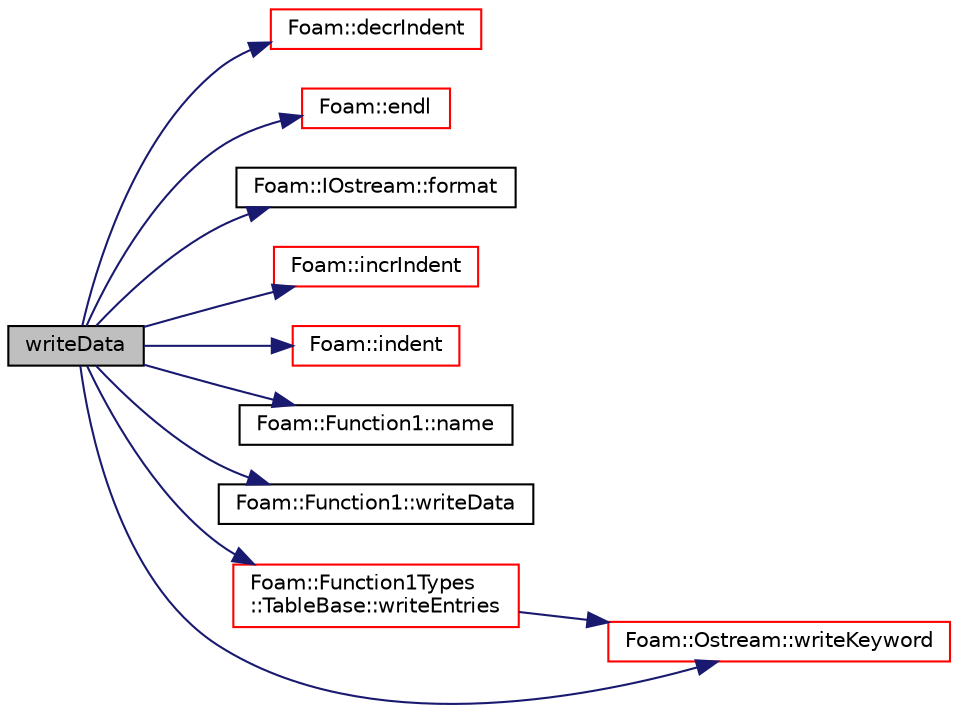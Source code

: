 digraph "writeData"
{
  bgcolor="transparent";
  edge [fontname="Helvetica",fontsize="10",labelfontname="Helvetica",labelfontsize="10"];
  node [fontname="Helvetica",fontsize="10",shape=record];
  rankdir="LR";
  Node393 [label="writeData",height=0.2,width=0.4,color="black", fillcolor="grey75", style="filled", fontcolor="black"];
  Node393 -> Node394 [color="midnightblue",fontsize="10",style="solid",fontname="Helvetica"];
  Node394 [label="Foam::decrIndent",height=0.2,width=0.4,color="red",URL="$a21851.html#a1c3a44e035fae1cd9d5a4a60a7e1c32b",tooltip="Decrement the indent level. "];
  Node393 -> Node396 [color="midnightblue",fontsize="10",style="solid",fontname="Helvetica"];
  Node396 [label="Foam::endl",height=0.2,width=0.4,color="red",URL="$a21851.html#a2db8fe02a0d3909e9351bb4275b23ce4",tooltip="Add newline and flush stream. "];
  Node393 -> Node398 [color="midnightblue",fontsize="10",style="solid",fontname="Helvetica"];
  Node398 [label="Foam::IOstream::format",height=0.2,width=0.4,color="black",URL="$a27333.html#a33bbef3587114a06f7bdc0b91ba57ed9",tooltip="Return current stream format. "];
  Node393 -> Node399 [color="midnightblue",fontsize="10",style="solid",fontname="Helvetica"];
  Node399 [label="Foam::incrIndent",height=0.2,width=0.4,color="red",URL="$a21851.html#a5baff2b2334a238271b33f039e5dde5c",tooltip="Increment the indent level. "];
  Node393 -> Node409 [color="midnightblue",fontsize="10",style="solid",fontname="Helvetica"];
  Node409 [label="Foam::indent",height=0.2,width=0.4,color="red",URL="$a21851.html#ae297c57ea5b952a8bc9e4f30f7ea8701",tooltip="Indent stream. "];
  Node393 -> Node410 [color="midnightblue",fontsize="10",style="solid",fontname="Helvetica"];
  Node410 [label="Foam::Function1::name",height=0.2,width=0.4,color="black",URL="$a28813.html#ade4113569ef0db70665fded275a5e38e",tooltip="Return the name of the entry. "];
  Node393 -> Node411 [color="midnightblue",fontsize="10",style="solid",fontname="Helvetica"];
  Node411 [label="Foam::Function1::writeData",height=0.2,width=0.4,color="black",URL="$a28813.html#a4a9a5e81ef203c89a365d47f0acc39b9",tooltip="Write in dictionary format. "];
  Node393 -> Node412 [color="midnightblue",fontsize="10",style="solid",fontname="Helvetica"];
  Node412 [label="Foam::Function1Types\l::TableBase::writeEntries",height=0.2,width=0.4,color="red",URL="$a28833.html#a73e7f1792444ba2b044bf833a415c73d",tooltip="Write keywords only in dictionary format. Used for non-inline. "];
  Node412 -> Node405 [color="midnightblue",fontsize="10",style="solid",fontname="Helvetica"];
  Node405 [label="Foam::Ostream::writeKeyword",height=0.2,width=0.4,color="red",URL="$a27345.html#a3c58b2bb9174ea3c4a5fa58095d1290e",tooltip="Write the keyword followed by an appropriate indentation. "];
  Node393 -> Node405 [color="midnightblue",fontsize="10",style="solid",fontname="Helvetica"];
}
